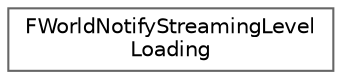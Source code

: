 digraph "Graphical Class Hierarchy"
{
 // INTERACTIVE_SVG=YES
 // LATEX_PDF_SIZE
  bgcolor="transparent";
  edge [fontname=Helvetica,fontsize=10,labelfontname=Helvetica,labelfontsize=10];
  node [fontname=Helvetica,fontsize=10,shape=box,height=0.2,width=0.4];
  rankdir="LR";
  Node0 [id="Node000000",label="FWorldNotifyStreamingLevel\lLoading",height=0.2,width=0.4,color="grey40", fillcolor="white", style="filled",URL="$d8/d8b/structFWorldNotifyStreamingLevelLoading.html",tooltip="Helper struct to allow ULevelStreaming to update its World on how many streaming levels are being loa..."];
}
